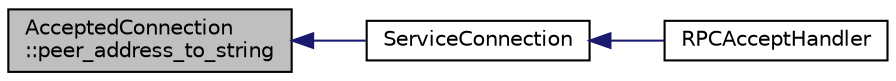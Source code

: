 digraph "AcceptedConnection::peer_address_to_string"
{
  edge [fontname="Helvetica",fontsize="10",labelfontname="Helvetica",labelfontsize="10"];
  node [fontname="Helvetica",fontsize="10",shape=record];
  rankdir="LR";
  Node6 [label="AcceptedConnection\l::peer_address_to_string",height=0.2,width=0.4,color="black", fillcolor="grey75", style="filled", fontcolor="black"];
  Node6 -> Node7 [dir="back",color="midnightblue",fontsize="10",style="solid",fontname="Helvetica"];
  Node7 [label="ServiceConnection",height=0.2,width=0.4,color="black", fillcolor="white", style="filled",URL="$d6/d76/rpcserver_8cpp.html#adda5af922ba2f27c9f6219394d3c4f4c"];
  Node7 -> Node8 [dir="back",color="midnightblue",fontsize="10",style="solid",fontname="Helvetica"];
  Node8 [label="RPCAcceptHandler",height=0.2,width=0.4,color="black", fillcolor="white", style="filled",URL="$d6/d76/rpcserver_8cpp.html#a1e6c8e04570f3b8f8a9fc49c2550f18c",tooltip="Accept and handle incoming connection. "];
}
